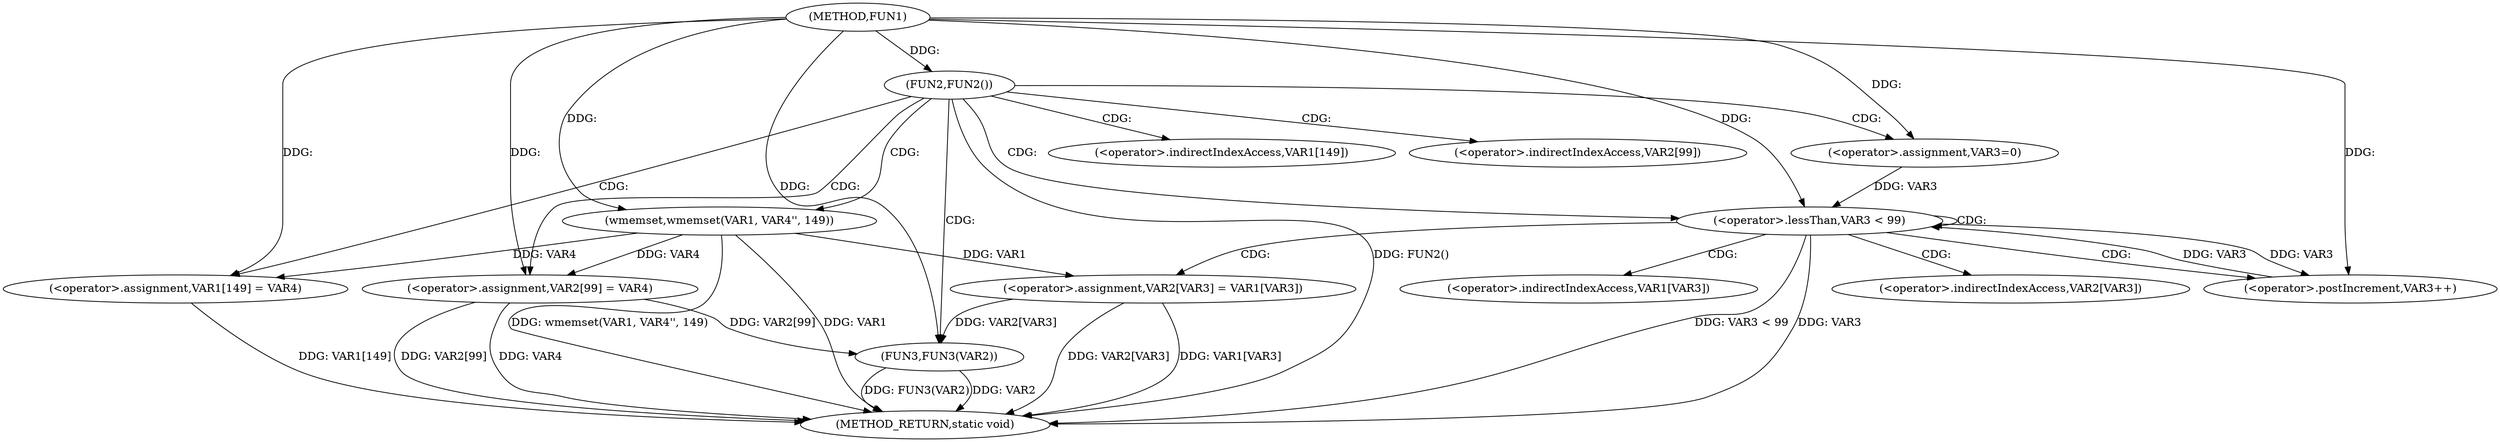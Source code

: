 digraph FUN1 {  
"1000100" [label = "(METHOD,FUN1)" ]
"1000142" [label = "(METHOD_RETURN,static void)" ]
"1000103" [label = "(FUN2,FUN2())" ]
"1000109" [label = "(wmemset,wmemset(VAR1, VAR4'', 149))" ]
"1000113" [label = "(<operator>.assignment,VAR1[149] = VAR4)" ]
"1000119" [label = "(<operator>.assignment,VAR3=0)" ]
"1000122" [label = "(<operator>.lessThan,VAR3 < 99)" ]
"1000125" [label = "(<operator>.postIncrement,VAR3++)" ]
"1000128" [label = "(<operator>.assignment,VAR2[VAR3] = VAR1[VAR3])" ]
"1000135" [label = "(<operator>.assignment,VAR2[99] = VAR4)" ]
"1000140" [label = "(FUN3,FUN3(VAR2))" ]
"1000114" [label = "(<operator>.indirectIndexAccess,VAR1[149])" ]
"1000129" [label = "(<operator>.indirectIndexAccess,VAR2[VAR3])" ]
"1000132" [label = "(<operator>.indirectIndexAccess,VAR1[VAR3])" ]
"1000136" [label = "(<operator>.indirectIndexAccess,VAR2[99])" ]
  "1000113" -> "1000142"  [ label = "DDG: VAR1[149]"] 
  "1000140" -> "1000142"  [ label = "DDG: FUN3(VAR2)"] 
  "1000109" -> "1000142"  [ label = "DDG: wmemset(VAR1, VAR4'', 149)"] 
  "1000122" -> "1000142"  [ label = "DDG: VAR3"] 
  "1000128" -> "1000142"  [ label = "DDG: VAR1[VAR3]"] 
  "1000140" -> "1000142"  [ label = "DDG: VAR2"] 
  "1000135" -> "1000142"  [ label = "DDG: VAR4"] 
  "1000128" -> "1000142"  [ label = "DDG: VAR2[VAR3]"] 
  "1000103" -> "1000142"  [ label = "DDG: FUN2()"] 
  "1000109" -> "1000142"  [ label = "DDG: VAR1"] 
  "1000135" -> "1000142"  [ label = "DDG: VAR2[99]"] 
  "1000122" -> "1000142"  [ label = "DDG: VAR3 < 99"] 
  "1000100" -> "1000103"  [ label = "DDG: "] 
  "1000100" -> "1000109"  [ label = "DDG: "] 
  "1000109" -> "1000113"  [ label = "DDG: VAR4"] 
  "1000100" -> "1000113"  [ label = "DDG: "] 
  "1000100" -> "1000119"  [ label = "DDG: "] 
  "1000125" -> "1000122"  [ label = "DDG: VAR3"] 
  "1000119" -> "1000122"  [ label = "DDG: VAR3"] 
  "1000100" -> "1000122"  [ label = "DDG: "] 
  "1000122" -> "1000125"  [ label = "DDG: VAR3"] 
  "1000100" -> "1000125"  [ label = "DDG: "] 
  "1000109" -> "1000128"  [ label = "DDG: VAR1"] 
  "1000100" -> "1000135"  [ label = "DDG: "] 
  "1000109" -> "1000135"  [ label = "DDG: VAR4"] 
  "1000128" -> "1000140"  [ label = "DDG: VAR2[VAR3]"] 
  "1000135" -> "1000140"  [ label = "DDG: VAR2[99]"] 
  "1000100" -> "1000140"  [ label = "DDG: "] 
  "1000103" -> "1000113"  [ label = "CDG: "] 
  "1000103" -> "1000109"  [ label = "CDG: "] 
  "1000103" -> "1000119"  [ label = "CDG: "] 
  "1000103" -> "1000135"  [ label = "CDG: "] 
  "1000103" -> "1000114"  [ label = "CDG: "] 
  "1000103" -> "1000136"  [ label = "CDG: "] 
  "1000103" -> "1000140"  [ label = "CDG: "] 
  "1000103" -> "1000122"  [ label = "CDG: "] 
  "1000122" -> "1000125"  [ label = "CDG: "] 
  "1000122" -> "1000132"  [ label = "CDG: "] 
  "1000122" -> "1000128"  [ label = "CDG: "] 
  "1000122" -> "1000129"  [ label = "CDG: "] 
  "1000122" -> "1000122"  [ label = "CDG: "] 
}
